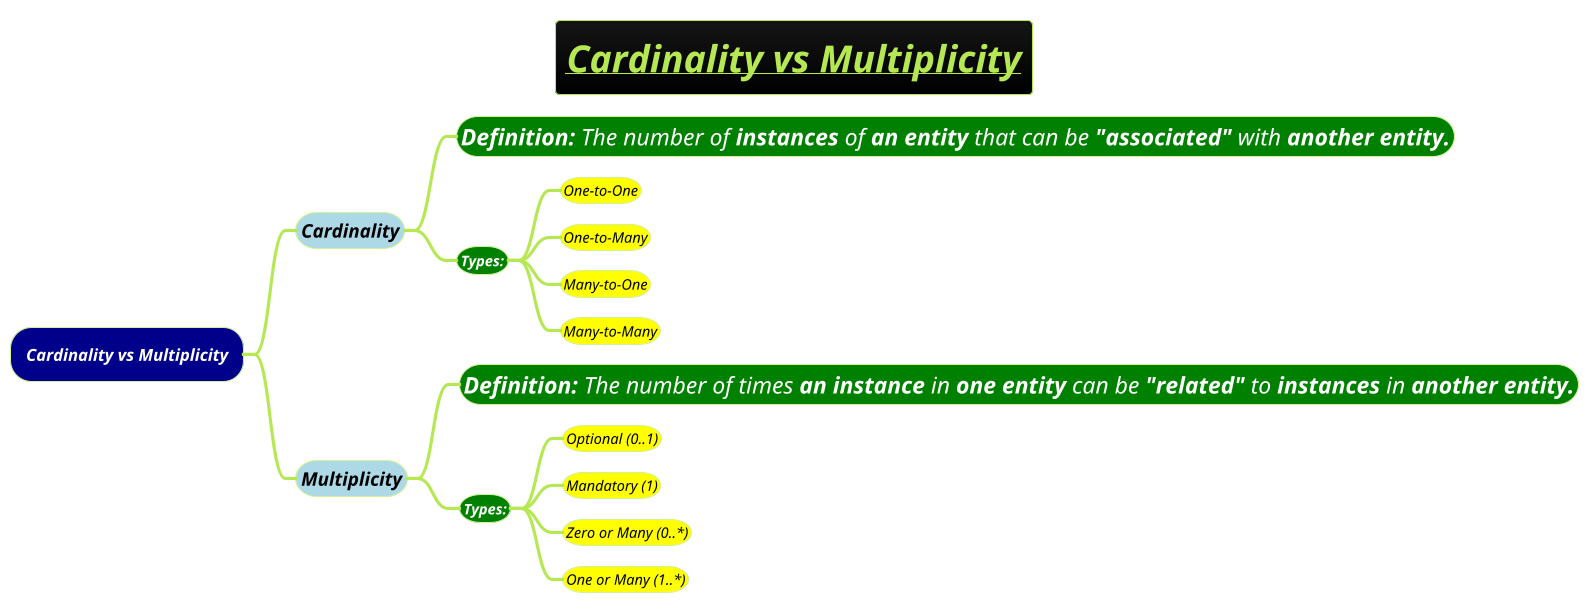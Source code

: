 @startmindmap
title =<b><i><u>Cardinality vs Multiplicity
!theme hacker

*[#darkblue] <i><color #white>Cardinality vs Multiplicity
**[#lightblue] <i><size:18><color #black>Cardinality
***[#green] <i><size:22><color #white>**Definition:** The number of **instances** of **an entity** that can be **"associated"** with <b>another entity.
***[#green] <b><i><size:14><color #white>Types:
****[#yellow] <i><size:14><color #black>One-to-One
****[#yellow] <i><size:14><color #black>One-to-Many
****[#yellow] <i><size:14><color #black>Many-to-One
****[#yellow] <i><size:14><color #black>Many-to-Many

**[#lightblue] <i><size:18><color #black>Multiplicity
***[#green] <i><size:22><color #white>**Definition:** The number of times **an instance** in **one entity** can be **"related"** to **instances** in <b>another entity.
***[#green] <b><i><size:14><color #white>Types:
****[#yellow] <i><size:14><color #black>Optional (0..1)
****[#yellow] <i><size:14><color #black>Mandatory (1)
****[#yellow] <i><size:14><color #black>Zero or Many (0..*)
****[#yellow] <i><size:14><color #black>One or Many (1..*)

@endmindmap

